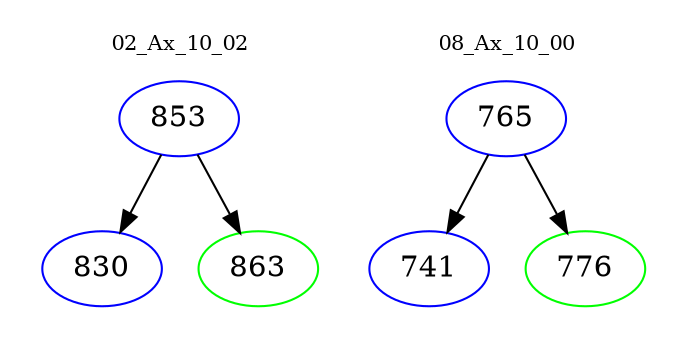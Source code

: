 digraph{
subgraph cluster_0 {
color = white
label = "02_Ax_10_02";
fontsize=10;
T0_853 [label="853", color="blue"]
T0_853 -> T0_830 [color="black"]
T0_830 [label="830", color="blue"]
T0_853 -> T0_863 [color="black"]
T0_863 [label="863", color="green"]
}
subgraph cluster_1 {
color = white
label = "08_Ax_10_00";
fontsize=10;
T1_765 [label="765", color="blue"]
T1_765 -> T1_741 [color="black"]
T1_741 [label="741", color="blue"]
T1_765 -> T1_776 [color="black"]
T1_776 [label="776", color="green"]
}
}
